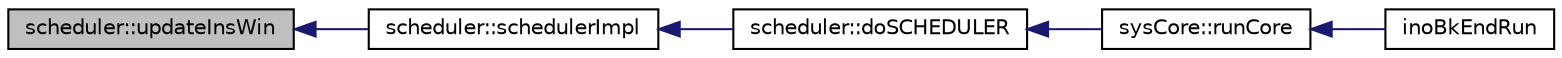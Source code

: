 digraph G
{
  edge [fontname="Helvetica",fontsize="10",labelfontname="Helvetica",labelfontsize="10"];
  node [fontname="Helvetica",fontsize="10",shape=record];
  rankdir=LR;
  Node1 [label="scheduler::updateInsWin",height=0.2,width=0.4,color="black", fillcolor="grey75", style="filled" fontcolor="black"];
  Node1 -> Node2 [dir=back,color="midnightblue",fontsize="10",style="solid",fontname="Helvetica"];
  Node2 [label="scheduler::schedulerImpl",height=0.2,width=0.4,color="black", fillcolor="white", style="filled",URL="$classscheduler.html#a22fd96ca05e81346965e87c0e46b9cca"];
  Node2 -> Node3 [dir=back,color="midnightblue",fontsize="10",style="solid",fontname="Helvetica"];
  Node3 [label="scheduler::doSCHEDULER",height=0.2,width=0.4,color="black", fillcolor="white", style="filled",URL="$classscheduler.html#a3253fffac337ef94b41e8dcef59dbd74"];
  Node3 -> Node4 [dir=back,color="midnightblue",fontsize="10",style="solid",fontname="Helvetica"];
  Node4 [label="sysCore::runCore",height=0.2,width=0.4,color="black", fillcolor="white", style="filled",URL="$classsysCore.html#a329e1539dcc7da668fb0d6237368922f"];
  Node4 -> Node5 [dir=back,color="midnightblue",fontsize="10",style="solid",fontname="Helvetica"];
  Node5 [label="inoBkEndRun",height=0.2,width=0.4,color="black", fillcolor="white", style="filled",URL="$inoBkEnd_8h.html#a7f7897adf2514facd31db95c4b90314d"];
}
